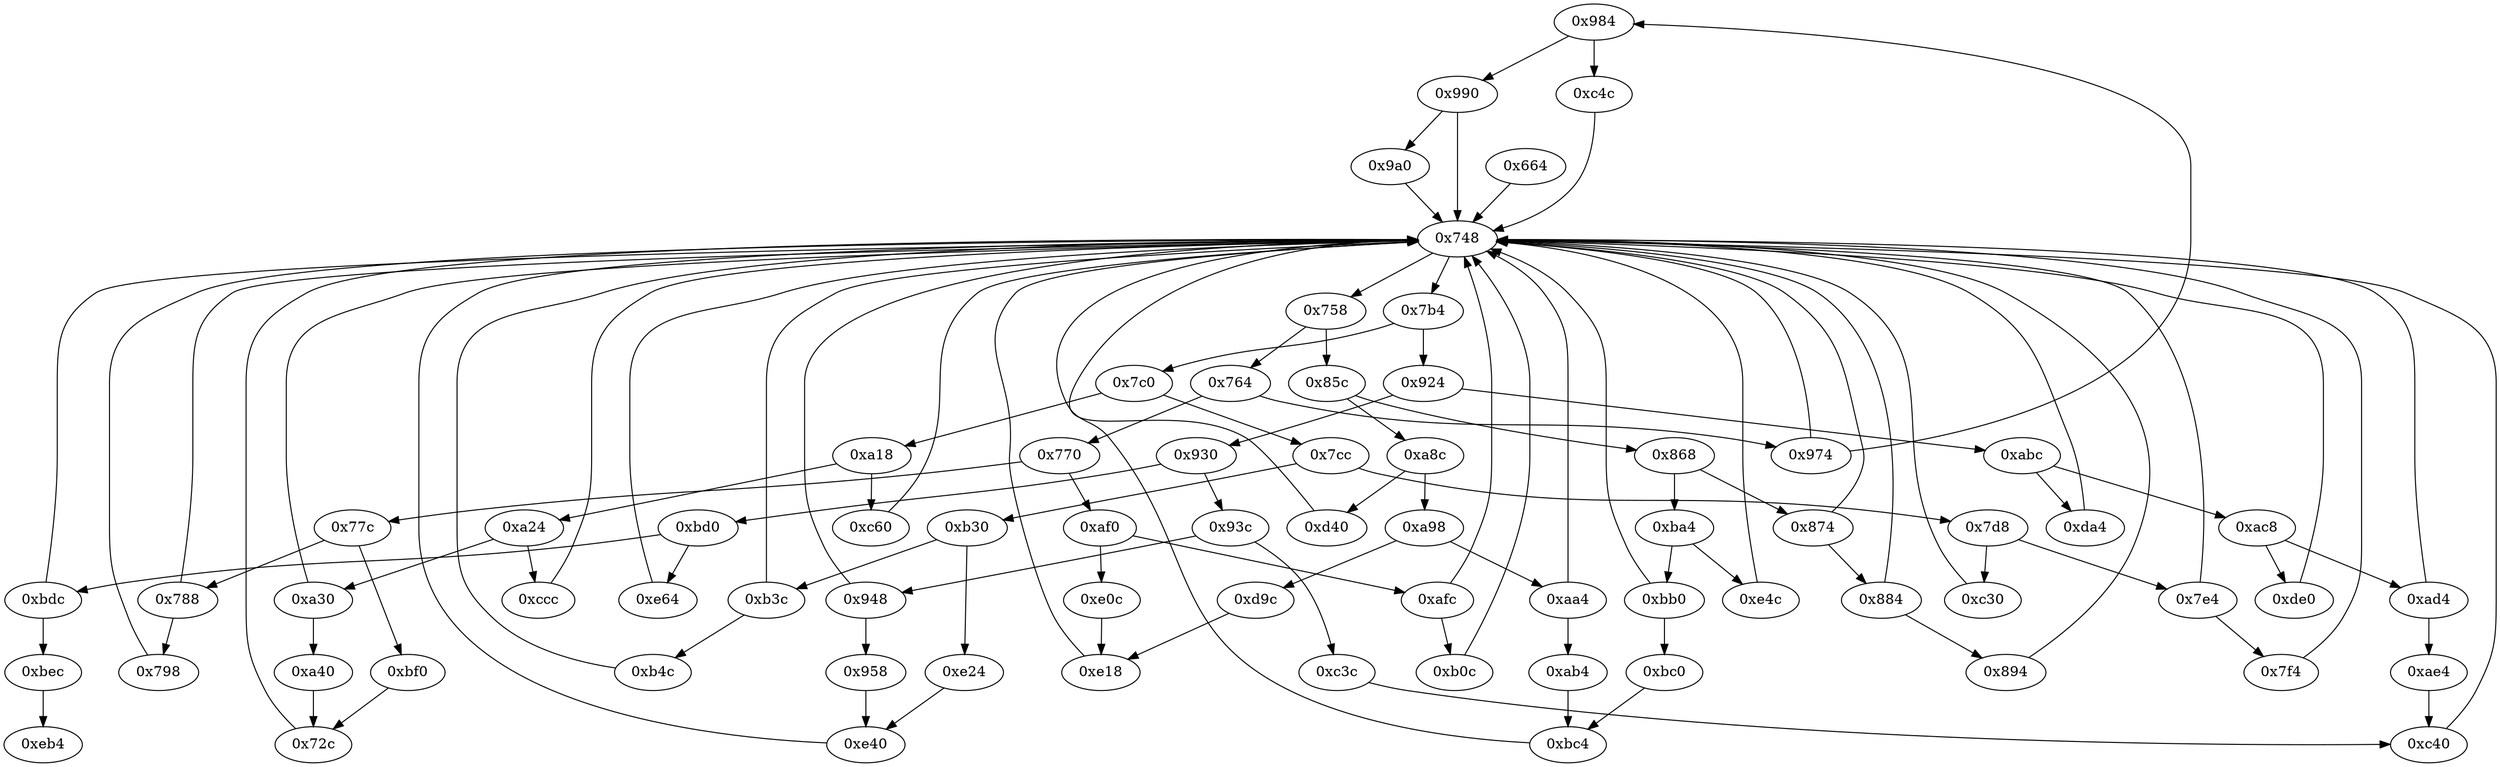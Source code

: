 strict digraph "" {
	"0x984"	 [opcode="[u'ldr', u'cmp', u'b']"];
	"0xc4c"	 [opcode="[u'ldr', u'bl', u'ldr', u'mov', u'b']"];
	"0x984" -> "0xc4c";
	"0x990"	 [opcode="[u'ldr', u'cmp', u'mov', u'b']"];
	"0x984" -> "0x990";
	"0xc3c"	 [opcode="[u'mov']"];
	"0xc40"	 [opcode="[u'ldr', u'str', u'b']"];
	"0xc3c" -> "0xc40";
	"0x788"	 [opcode="[u'ldr', u'cmp', u'mov', u'b']"];
	"0x798"	 [opcode="[u'str', u'ldr', u'ldr', u'ldr', u'cmp', u'mov', u'b']"];
	"0x788" -> "0x798";
	"0x748"	 [opcode="[u'mov', u'ldr', u'cmp', u'b']"];
	"0x788" -> "0x748";
	"0xa18"	 [opcode="[u'ldr', u'cmp', u'b']"];
	"0xa24"	 [opcode="[u'ldr', u'cmp', u'b']"];
	"0xa18" -> "0xa24";
	"0xc60"	 [opcode="[u'ldr', u'str', u'ldr', u'ldr', u'ldr', u'ldr', u'add', u'sub', u'sub', u'mul', u'mov', u'mvn', u'ldr', u'orr', u'cmn', u'mov', \
u'ldr', u'cmp', u'mov', u'mov', u'mov', u'cmn', u'mov', u'mov', u'teq', u'mov', u'b']"];
	"0xa18" -> "0xc60";
	"0xa40"	 [opcode="[u'ldr', u'ldr', u'ldr', u'ldr', u'ldr', u'sub', u'sub', u'add', u'mul', u'mov', u'mvn', u'ldr', u'orr', u'cmn', u'mov', u'ldr', \
u'cmp', u'mov', u'b']"];
	"0x72c"	 [opcode="[u'mov', u'mov', u'cmn', u'mov', u'mov', u'teq', u'mov']"];
	"0xa40" -> "0x72c";
	"0xc4c" -> "0x748";
	"0xab4"	 [opcode="[u'mov', u'b']"];
	"0xbc4"	 [opcode="[u'ldr', u'str', u'b']"];
	"0xab4" -> "0xbc4";
	"0xbd0"	 [opcode="[u'ldr', u'cmp', u'b']"];
	"0xe64"	 [opcode="[u'ldr', u'str', u'ldr', u'ldr', u'str', u'ldr', u'ldr', u'ldr', u'ldr', u'cmp', u'ldr', u'mov', u'mov', u'mov', u'cmp', u'mov', \
u'mov', u'teq', u'mov', u'b']"];
	"0xbd0" -> "0xe64";
	"0xbdc"	 [opcode="[u'ldr', u'cmp', u'mov', u'b']"];
	"0xbd0" -> "0xbdc";
	"0xbf0"	 [opcode="[u'ldr', u'ldr', u'ldr', u'rsb', u'mvn', u'mul', u'mov', u'mvn', u'ldr', u'orr', u'cmn', u'mov', u'ldr', u'cmp', u'mov', u'b']"];
	"0xbf0" -> "0x72c";
	"0xe18"	 [opcode="[u'ldr', u'str', u'b']"];
	"0xe18" -> "0x748";
	"0xb3c"	 [opcode="[u'ldr', u'cmp', u'mov', u'b']"];
	"0xb4c"	 [opcode="[u'ldr', u'ldr', u'ldr', u'sub', u'mul', u'mvn', u'ldr', u'orr', u'mov', u'cmn', u'mov', u'ldr', u'cmp', u'mov', u'mov', u'mov', \
u'cmn', u'mov', u'mov', u'teq', u'mov', u'b']"];
	"0xb3c" -> "0xb4c";
	"0xb3c" -> "0x748";
	"0xe0c"	 [opcode="[u'str', u'ldr', u'mov']"];
	"0xe0c" -> "0xe18";
	"0x770"	 [opcode="[u'ldr', u'cmp', u'b']"];
	"0x77c"	 [opcode="[u'ldr', u'cmp', u'b']"];
	"0x770" -> "0x77c";
	"0xaf0"	 [opcode="[u'ldr', u'cmp', u'b']"];
	"0x770" -> "0xaf0";
	"0x948"	 [opcode="[u'ldr', u'cmp', u'mov', u'b']"];
	"0x958"	 [opcode="[u'ldr', u'ldr', u'str', u'ldr', u'rsb', u'mvn', u'b']"];
	"0x948" -> "0x958";
	"0x948" -> "0x748";
	"0x884"	 [opcode="[u'ldr', u'cmp', u'mov', u'b']"];
	"0x894"	 [opcode="[u'ldr', u'ldr', u'mov', u'ldr', u'ldrb', u'ldr', u'ldr', u'add', u'sub', u'sub', u'str', u'ldr', u'rsb', u'rsb', u'str', u'ldr', \
u'ldr', u'sub', u'mul', u'ldr', u'eor', u'and', u'mov', u'mov', u'ldr', u'ldr', u'cmp', u'mov', u'teq', u'ldr', u'mov', u'cmp', \
u'mov', u'cmp', u'mov', u'b']"];
	"0x884" -> "0x894";
	"0x884" -> "0x748";
	"0xa30"	 [opcode="[u'ldr', u'cmp', u'mov', u'b']"];
	"0xa24" -> "0xa30";
	"0xccc"	 [opcode="[u'ldr', u'ldr', u'mov', u'cmp', u'mov', u'ldr', u'mov', u'strb', u'ldr', u'rsb', u'mvn', u'ldr', u'mul', u'mvn', u'mov', u'orr', \
u'ldr', u'cmp', u'mov', u'cmn', u'mov', u'teq', u'ldr', u'mov', u'cmn', u'mov', u'cmp', u'mov', u'b']"];
	"0xa24" -> "0xccc";
	"0x894" -> "0x748";
	"0x868"	 [opcode="[u'ldr', u'cmp', u'b']"];
	"0xba4"	 [opcode="[u'ldr', u'cmp', u'b']"];
	"0x868" -> "0xba4";
	"0x874"	 [opcode="[u'ldr', u'cmp', u'mov', u'b']"];
	"0x868" -> "0x874";
	"0x974"	 [opcode="[u'ldr', u'cmp', u'mov', u'b']"];
	"0x974" -> "0x984";
	"0x974" -> "0x748";
	"0xafc"	 [opcode="[u'ldr', u'cmp', u'mov', u'b']"];
	"0xb0c"	 [opcode="[u'ldr', u'str', u'ldr', u'ldr', u'ldr', u'ldr', u'cmp', u'mov', u'b']"];
	"0xafc" -> "0xb0c";
	"0xafc" -> "0x748";
	"0x924"	 [opcode="[u'ldr', u'cmp', u'b']"];
	"0xabc"	 [opcode="[u'ldr', u'cmp', u'b']"];
	"0x924" -> "0xabc";
	"0x930"	 [opcode="[u'ldr', u'cmp', u'b']"];
	"0x924" -> "0x930";
	"0xde0"	 [opcode="[u'ldr', u'ldr', u'ldr', u'bl', u'ldr', u'ldr', u'add', u'add', u'sub', u'ldr', u'b']"];
	"0xde0" -> "0x748";
	"0xbb0"	 [opcode="[u'ldr', u'cmp', u'mov', u'b']"];
	"0xbc0"	 [opcode="[u'ldr']"];
	"0xbb0" -> "0xbc0";
	"0xbb0" -> "0x748";
	"0x7e4"	 [opcode="[u'ldr', u'cmp', u'mov', u'b']"];
	"0x7f4"	 [opcode="[u'ldr', u'ldr', u'mov', u'ldr', u'ldrb', u'ldr', u'ldr', u'ldr', u'ldr', u'ldr', u'ldr', u'ldr', u'ldr', u'ldr', u'sub', u'str', \
u'ldr', u'ldr', u'ldr', u'ldr', u'ldr', u'ldr', u'ldr', u'ldr', u'ldr', u'b']"];
	"0x7e4" -> "0x7f4";
	"0x7e4" -> "0x748";
	"0xac8"	 [opcode="[u'ldr', u'cmp', u'b']"];
	"0xac8" -> "0xde0";
	"0xad4"	 [opcode="[u'ldr', u'cmp', u'mov', u'b']"];
	"0xac8" -> "0xad4";
	"0xda4"	 [opcode="[u'ldr', u'ldr', u'ldr', u'ldr', u'ldr', u'mvn', u'ldr', u'sub', u'ldr', u'str', u'ldr', u'ldr', u'ldr', u'ldr', u'b']"];
	"0xda4" -> "0x748";
	"0xa30" -> "0xa40";
	"0xa30" -> "0x748";
	"0xbc0" -> "0xbc4";
	"0x758"	 [opcode="[u'ldr', u'cmp', u'b']"];
	"0x85c"	 [opcode="[u'ldr', u'cmp', u'b']"];
	"0x758" -> "0x85c";
	"0x764"	 [opcode="[u'ldr', u'cmp', u'b']"];
	"0x758" -> "0x764";
	"0xbc4" -> "0x748";
	"0x85c" -> "0x868";
	"0xa8c"	 [opcode="[u'ldr', u'cmp', u'b']"];
	"0x85c" -> "0xa8c";
	"0x7c0"	 [opcode="[u'ldr', u'cmp', u'b']"];
	"0x7c0" -> "0xa18";
	"0x7cc"	 [opcode="[u'ldr', u'cmp', u'b']"];
	"0x7c0" -> "0x7cc";
	"0xba4" -> "0xbb0";
	"0xe4c"	 [opcode="[u'ldrb', u'ldr', u'ldr', u'cmp', u'mov', u'b']"];
	"0xba4" -> "0xe4c";
	"0x764" -> "0x770";
	"0x764" -> "0x974";
	"0xc60" -> "0x748";
	"0x798" -> "0x748";
	"0xb30"	 [opcode="[u'ldr', u'cmp', u'b']"];
	"0xb30" -> "0xb3c";
	"0xe24"	 [opcode="[u'ldr', u'mvn', u'sub', u'ldr', u'str', u'ldr', u'sub']"];
	"0xb30" -> "0xe24";
	"0x93c"	 [opcode="[u'ldr', u'cmp', u'b']"];
	"0x93c" -> "0xc3c";
	"0x93c" -> "0x948";
	"0xd9c"	 [opcode="[u'ldr', u'b']"];
	"0xd9c" -> "0xe18";
	"0xb4c" -> "0x748";
	"0x7cc" -> "0xb30";
	"0x7d8"	 [opcode="[u'ldr', u'cmp', u'b']"];
	"0x7cc" -> "0x7d8";
	"0xaa4"	 [opcode="[u'ldr', u'cmp', u'mov', u'b']"];
	"0xaa4" -> "0xab4";
	"0xaa4" -> "0x748";
	"0x7f4" -> "0x748";
	"0xe64" -> "0x748";
	"0x9a0"	 [opcode="[u'ldr', u'mvn', u'ldr', u'sub', u'ldr', u'str', u'ldr', u'add', u'str', u'ldr', u'ldr', u'sub', u'mul', u'mov', u'mvn', u'ldr', \
u'ldr', u'orr', u'cmn', u'mov', u'cmp', u'mov', u'mov', u'mov', u'cmn', u'mov', u'mov', u'teq', u'mov', u'b']"];
	"0x9a0" -> "0x748";
	"0x874" -> "0x884";
	"0x874" -> "0x748";
	"0xd40"	 [opcode="[u'ldr', u'mov', u'ldr', u'ldr', u'rsb', u'ldr', u'mvn', u'mul', u'eor', u'and', u'mov', u'ldr', u'mov', u'cmp', u'mov', u'teq', \
u'ldr', u'mov', u'cmp', u'mov', u'cmp', u'mov', u'b']"];
	"0xd40" -> "0x748";
	"0xbec"	 [opcode="[u'b']"];
	"0xbdc" -> "0xbec";
	"0xbdc" -> "0x748";
	"0xc40" -> "0x748";
	"0x990" -> "0x9a0";
	"0x990" -> "0x748";
	"0xb0c" -> "0x748";
	"0xabc" -> "0xac8";
	"0xabc" -> "0xda4";
	"0xe40"	 [opcode="[u'ldr', u'str', u'b']"];
	"0xe24" -> "0xe40";
	"0x958" -> "0xe40";
	"0xe40" -> "0x748";
	"0x72c" -> "0x748";
	"0x7b4"	 [opcode="[u'ldr', u'cmp', u'b']"];
	"0x7b4" -> "0x924";
	"0x7b4" -> "0x7c0";
	"0x930" -> "0xbd0";
	"0x930" -> "0x93c";
	"0x7d8" -> "0x7e4";
	"0xc30"	 [opcode="[u'ldr', u'mov', u'b']"];
	"0x7d8" -> "0xc30";
	"0xeb4"	 [opcode="[u'ldr', u'ldr', u'ldr', u'ldr', u'sub', u'ldr', u'sub', u'pop']"];
	"0xbec" -> "0xeb4";
	"0x77c" -> "0x788";
	"0x77c" -> "0xbf0";
	"0xa98"	 [opcode="[u'ldr', u'cmp', u'b']"];
	"0xa98" -> "0xd9c";
	"0xa98" -> "0xaa4";
	"0xae4"	 [opcode="[u'ldr', u'mov', u'b']"];
	"0xae4" -> "0xc40";
	"0xe4c" -> "0x748";
	"0xccc" -> "0x748";
	"0x664"	 [opcode="[u'push', u'add', u'sub', u'str', u'ldr', u'cmp', u'add', u'mvn', u'ldr', u'ldr', u'str', u'ldr', u'ldr', u'str', u'mov', u'ldr', \
u'ldr', u'str', u'ldr', u'ldr', u'str', u'ldr', u'str', u'ldr', u'str', u'ldr', u'str', u'ldr', u'ldr', u'str', u'ldr', u'str', \
u'ldr', u'str', u'ldr', u'str', u'ldr', u'ldr', u'str', u'ldr', u'add', u'str', u'ldr', u'add', u'str', u'str', u'str', u'str', \
u'str', u'b']"];
	"0x664" -> "0x748";
	"0xaf0" -> "0xe0c";
	"0xaf0" -> "0xafc";
	"0xc30" -> "0x748";
	"0x748" -> "0x758";
	"0x748" -> "0x7b4";
	"0xad4" -> "0xae4";
	"0xad4" -> "0x748";
	"0xa8c" -> "0xd40";
	"0xa8c" -> "0xa98";
}
